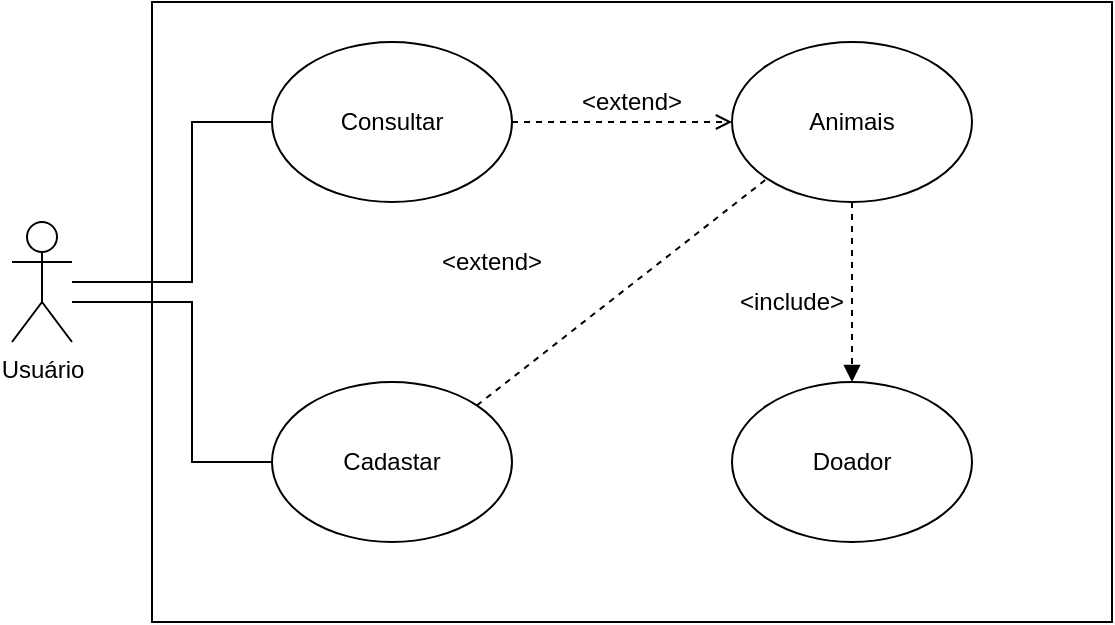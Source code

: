 <mxfile version="13.8.7" type="github">
  <diagram id="YTJysijXRqlrfVRY3_Xh" name="Page-1">
    <mxGraphModel dx="1038" dy="575" grid="1" gridSize="10" guides="1" tooltips="1" connect="1" arrows="1" fold="1" page="1" pageScale="1" pageWidth="827" pageHeight="1169" math="0" shadow="0">
      <root>
        <mxCell id="0" />
        <mxCell id="1" parent="0" />
        <mxCell id="MaGZnMy3Yf7_0fu0ugRs-5" value="" style="rounded=0;whiteSpace=wrap;html=1;" parent="1" vertex="1">
          <mxGeometry x="220" y="130" width="480" height="310" as="geometry" />
        </mxCell>
        <mxCell id="MaGZnMy3Yf7_0fu0ugRs-15" value="" style="ellipse;whiteSpace=wrap;html=1;" parent="1" vertex="1">
          <mxGeometry x="280" y="320" width="120" height="80" as="geometry" />
        </mxCell>
        <mxCell id="MaGZnMy3Yf7_0fu0ugRs-14" value="" style="ellipse;whiteSpace=wrap;html=1;" parent="1" vertex="1">
          <mxGeometry x="280" y="150" width="120" height="80" as="geometry" />
        </mxCell>
        <mxCell id="MaGZnMy3Yf7_0fu0ugRs-3" style="edgeStyle=orthogonalEdgeStyle;rounded=0;orthogonalLoop=1;jettySize=auto;html=1;endArrow=none;endFill=0;" parent="1" source="MaGZnMy3Yf7_0fu0ugRs-1" target="MaGZnMy3Yf7_0fu0ugRs-14" edge="1">
          <mxGeometry relative="1" as="geometry">
            <Array as="points">
              <mxPoint x="240" y="270" />
              <mxPoint x="240" y="190" />
            </Array>
          </mxGeometry>
        </mxCell>
        <mxCell id="MaGZnMy3Yf7_0fu0ugRs-8" style="edgeStyle=orthogonalEdgeStyle;rounded=0;orthogonalLoop=1;jettySize=auto;html=1;endArrow=none;endFill=0;" parent="1" source="MaGZnMy3Yf7_0fu0ugRs-1" target="MaGZnMy3Yf7_0fu0ugRs-15" edge="1">
          <mxGeometry relative="1" as="geometry">
            <mxPoint x="470" y="230" as="targetPoint" />
            <Array as="points">
              <mxPoint x="240" y="280" />
              <mxPoint x="240" y="360" />
            </Array>
          </mxGeometry>
        </mxCell>
        <mxCell id="MaGZnMy3Yf7_0fu0ugRs-1" value="&lt;div&gt;Usuário&lt;/div&gt;" style="shape=umlActor;verticalLabelPosition=bottom;verticalAlign=top;html=1;outlineConnect=0;" parent="1" vertex="1">
          <mxGeometry x="150" y="240" width="30" height="60" as="geometry" />
        </mxCell>
        <mxCell id="MaGZnMy3Yf7_0fu0ugRs-9" value="&lt;div&gt;Consultar&lt;/div&gt;" style="text;html=1;strokeColor=none;fillColor=none;align=center;verticalAlign=middle;whiteSpace=wrap;rounded=0;" parent="1" vertex="1">
          <mxGeometry x="320" y="180" width="40" height="20" as="geometry" />
        </mxCell>
        <mxCell id="MaGZnMy3Yf7_0fu0ugRs-11" value="&lt;div&gt;Cadastar&lt;/div&gt;" style="text;html=1;strokeColor=none;fillColor=none;align=center;verticalAlign=middle;whiteSpace=wrap;rounded=0;" parent="1" vertex="1">
          <mxGeometry x="320" y="350" width="40" height="20" as="geometry" />
        </mxCell>
        <mxCell id="MaGZnMy3Yf7_0fu0ugRs-29" value="" style="edgeStyle=orthogonalEdgeStyle;rounded=0;orthogonalLoop=1;jettySize=auto;html=1;dashed=1;endArrow=block;endFill=1;entryX=0.5;entryY=0;entryDx=0;entryDy=0;exitX=0.5;exitY=1;exitDx=0;exitDy=0;" parent="1" source="MaGZnMy3Yf7_0fu0ugRs-16" target="MaGZnMy3Yf7_0fu0ugRs-21" edge="1">
          <mxGeometry relative="1" as="geometry" />
        </mxCell>
        <mxCell id="MaGZnMy3Yf7_0fu0ugRs-16" value="" style="ellipse;whiteSpace=wrap;html=1;" parent="1" vertex="1">
          <mxGeometry x="510" y="150" width="120" height="80" as="geometry" />
        </mxCell>
        <mxCell id="MaGZnMy3Yf7_0fu0ugRs-17" value="&lt;div&gt;Animais&lt;/div&gt;" style="text;html=1;strokeColor=none;fillColor=none;align=center;verticalAlign=middle;whiteSpace=wrap;rounded=0;" parent="1" vertex="1">
          <mxGeometry x="550" y="180" width="40" height="20" as="geometry" />
        </mxCell>
        <mxCell id="MaGZnMy3Yf7_0fu0ugRs-21" value="" style="ellipse;whiteSpace=wrap;html=1;" parent="1" vertex="1">
          <mxGeometry x="510" y="320" width="120" height="80" as="geometry" />
        </mxCell>
        <mxCell id="MaGZnMy3Yf7_0fu0ugRs-22" value="&lt;div&gt;Doador&lt;/div&gt;" style="text;html=1;strokeColor=none;fillColor=none;align=center;verticalAlign=middle;whiteSpace=wrap;rounded=0;" parent="1" vertex="1">
          <mxGeometry x="550" y="350" width="40" height="20" as="geometry" />
        </mxCell>
        <mxCell id="MaGZnMy3Yf7_0fu0ugRs-25" value="" style="endArrow=open;dashed=1;html=1;endFill=0;" parent="1" source="MaGZnMy3Yf7_0fu0ugRs-14" target="MaGZnMy3Yf7_0fu0ugRs-16" edge="1">
          <mxGeometry width="50" height="50" relative="1" as="geometry">
            <mxPoint x="530" y="230" as="sourcePoint" />
            <mxPoint x="580" y="180" as="targetPoint" />
          </mxGeometry>
        </mxCell>
        <mxCell id="MaGZnMy3Yf7_0fu0ugRs-27" value="&amp;lt;extend&amp;gt;" style="text;html=1;strokeColor=none;fillColor=none;align=center;verticalAlign=middle;whiteSpace=wrap;rounded=0;" parent="1" vertex="1">
          <mxGeometry x="440" y="170" width="40" height="20" as="geometry" />
        </mxCell>
        <mxCell id="MaGZnMy3Yf7_0fu0ugRs-28" value="&amp;lt;extend&amp;gt;" style="text;html=1;strokeColor=none;fillColor=none;align=center;verticalAlign=middle;whiteSpace=wrap;rounded=0;" parent="1" vertex="1">
          <mxGeometry x="370" y="250" width="40" height="20" as="geometry" />
        </mxCell>
        <mxCell id="MaGZnMy3Yf7_0fu0ugRs-31" value="&amp;lt;include&amp;gt;" style="text;html=1;strokeColor=none;fillColor=none;align=center;verticalAlign=middle;whiteSpace=wrap;rounded=0;" parent="1" vertex="1">
          <mxGeometry x="520" y="270" width="40" height="20" as="geometry" />
        </mxCell>
        <mxCell id="MaGZnMy3Yf7_0fu0ugRs-32" value="" style="endArrow=none;dashed=1;html=1;exitX=1;exitY=0;exitDx=0;exitDy=0;entryX=0;entryY=1;entryDx=0;entryDy=0;" parent="1" source="MaGZnMy3Yf7_0fu0ugRs-15" target="MaGZnMy3Yf7_0fu0ugRs-16" edge="1">
          <mxGeometry width="50" height="50" relative="1" as="geometry">
            <mxPoint x="530" y="350" as="sourcePoint" />
            <mxPoint x="580" y="300" as="targetPoint" />
          </mxGeometry>
        </mxCell>
      </root>
    </mxGraphModel>
  </diagram>
</mxfile>
